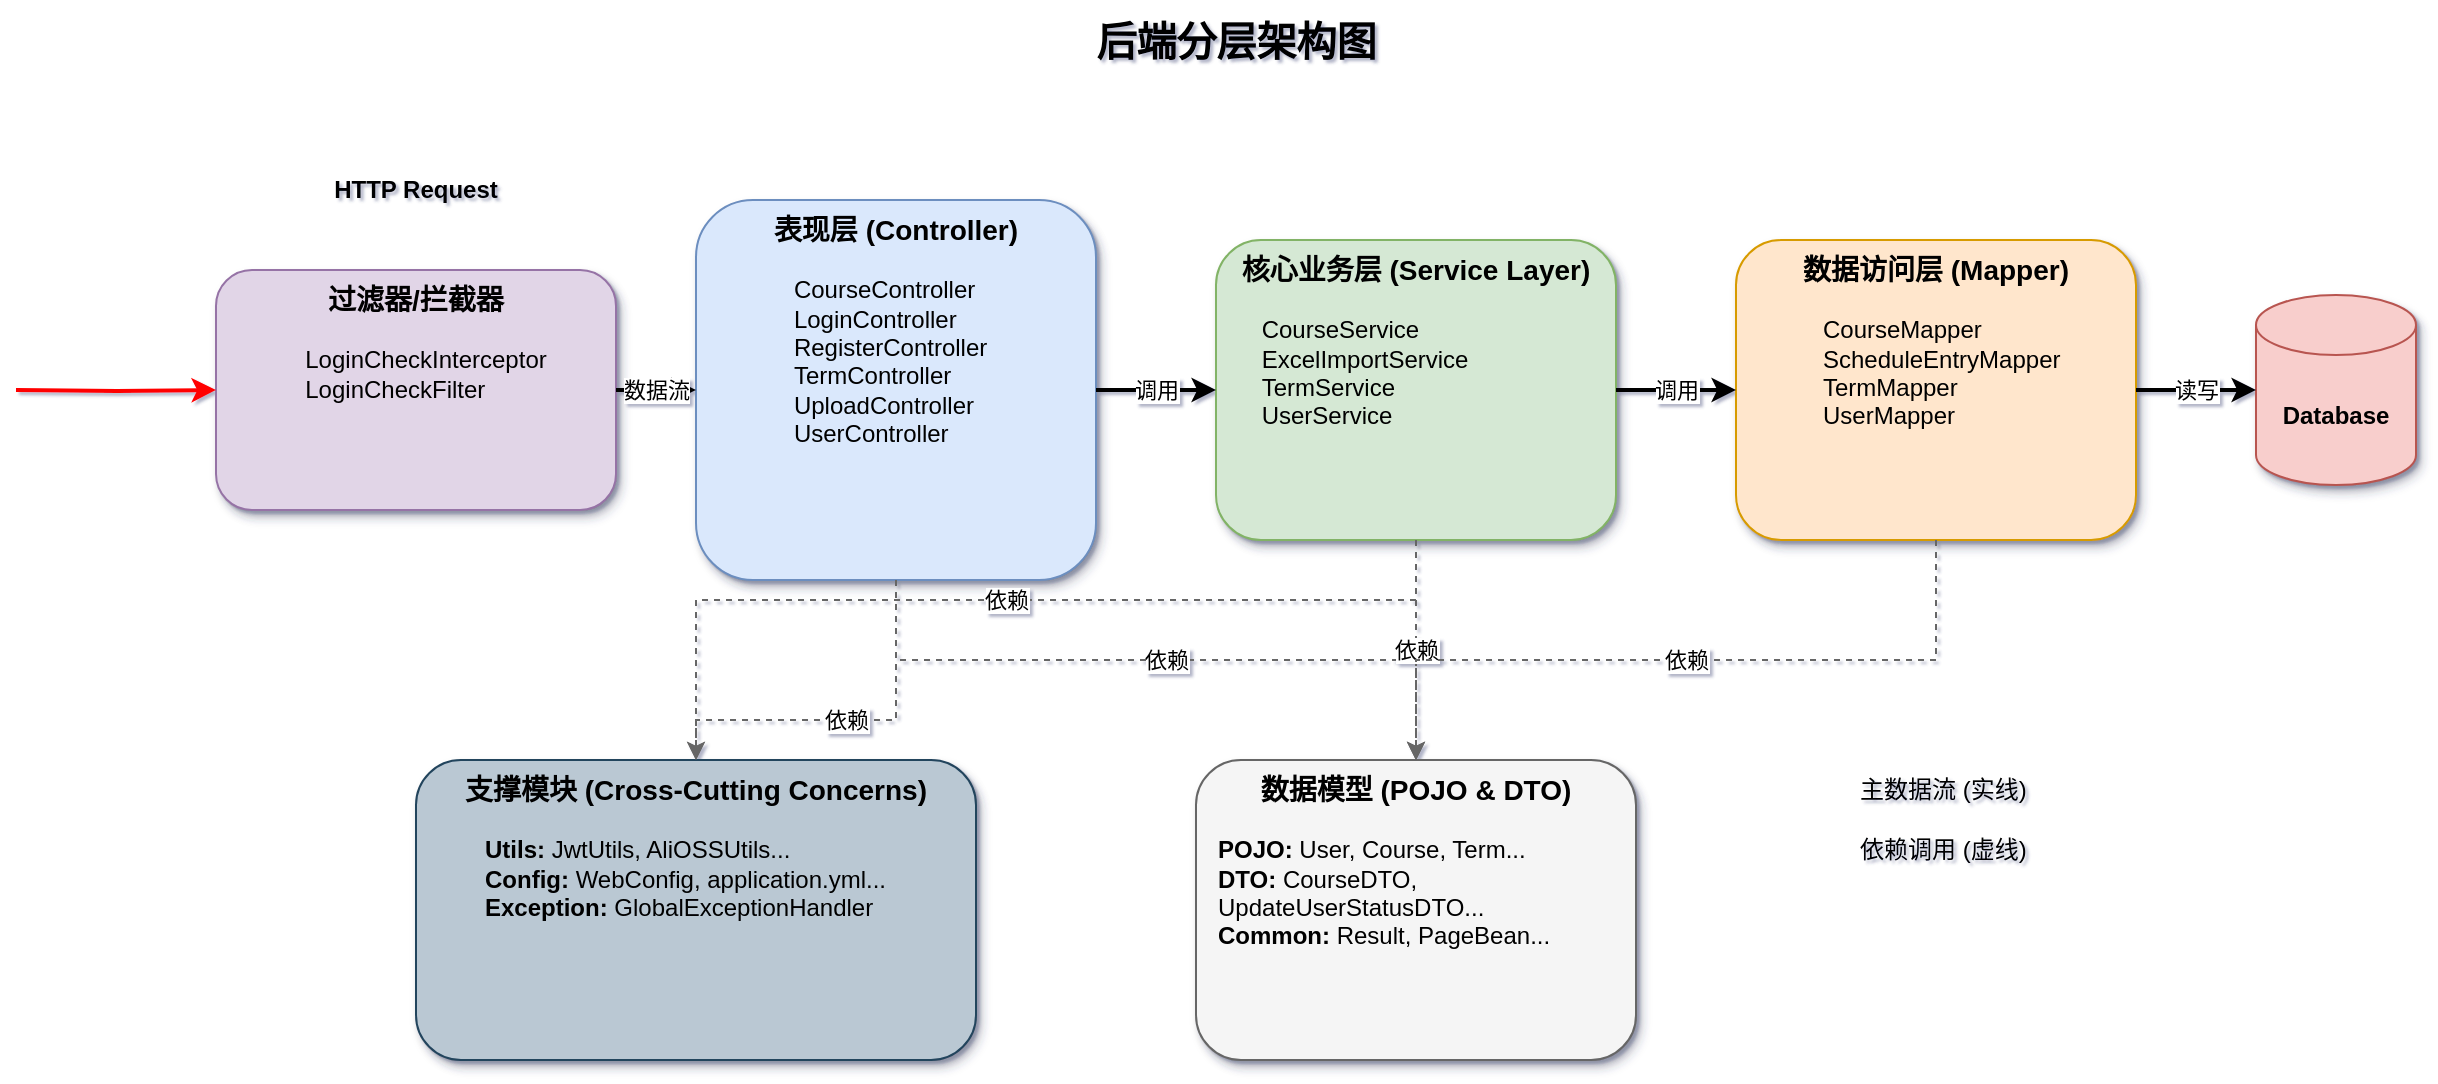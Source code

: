 <mxfile version="27.2.0">
  <diagram name="Center-Out-Architecture" id="f7b1e4c0-2b88-5d1e-c39f-6a30g0f4e978">
    <mxGraphModel dx="2772" dy="842" grid="1" gridSize="10" guides="1" tooltips="1" connect="1" arrows="1" fold="1" page="1" pageScale="1" pageWidth="1654" pageHeight="1169" background="#FFFFFF" math="0" shadow="1">
      <root>
        <mxCell id="0" />
        <mxCell id="1" parent="0" />
        <mxCell id="title" value="后端分层架构图&amp;nbsp;" style="text;html=1;strokeColor=none;fillColor=none;align=center;verticalAlign=middle;whiteSpace=wrap;rounded=0;fontSize=20;fontStyle=1;" parent="1" vertex="1">
          <mxGeometry x="320" y="120" width="440" height="40" as="geometry" />
        </mxCell>
        <mxCell id="c-service" value="&lt;b style=&quot;font-size: 14px;&quot;&gt;核心业务层 (Service Layer)&lt;/b&gt;&lt;br&gt;&lt;div style=&quot;text-align: left; margin-left: 10px;&quot;&gt;&lt;br&gt;CourseService&lt;br&gt;ExcelImportService&lt;br&gt;TermService&lt;br&gt;UserService&lt;/div&gt;" style="rounded=1;whiteSpace=wrap;html=1;fillColor=#d5e8d4;strokeColor=#82b366;shadow=1;align=center;verticalAlign=top;" parent="1" vertex="1">
          <mxGeometry x="527" y="240" width="200" height="150" as="geometry" />
        </mxCell>
        <mxCell id="c-controller" value="&lt;b style=&quot;font-size: 14px;&quot;&gt;表现层 (Controller)&lt;/b&gt;&lt;br&gt;&lt;div style=&quot;text-align: left; margin-left: 10px;&quot;&gt;&lt;br&gt;CourseController&lt;br&gt;LoginController&lt;br&gt;RegisterController&lt;br&gt;TermController&lt;br&gt;UploadController&lt;br&gt;UserController&lt;/div&gt;" style="rounded=1;whiteSpace=wrap;html=1;fillColor=#dae8fc;strokeColor=#6c8ebf;shadow=1;align=center;verticalAlign=top;" parent="1" vertex="1">
          <mxGeometry x="267" y="220" width="200" height="190" as="geometry" />
        </mxCell>
        <mxCell id="c-mapper" value="&lt;b style=&quot;font-size: 14px;&quot;&gt;数据访问层 (Mapper)&lt;/b&gt;&lt;br&gt;&lt;div style=&quot;text-align: left; margin-left: 10px;&quot;&gt;&lt;br&gt;CourseMapper&lt;br&gt;ScheduleEntryMapper&lt;br&gt;TermMapper&lt;br&gt;UserMapper&lt;/div&gt;" style="rounded=1;whiteSpace=wrap;html=1;fillColor=#ffe6cc;strokeColor=#d79b00;shadow=1;align=center;verticalAlign=top;" parent="1" vertex="1">
          <mxGeometry x="787" y="240" width="200" height="150" as="geometry" />
        </mxCell>
        <mxCell id="c-filters" value="&lt;b style=&quot;font-size: 14px;&quot;&gt;过滤器/拦截器&lt;/b&gt;&lt;br&gt;&lt;div style=&quot;text-align: left; margin-left: 10px;&quot;&gt;&lt;br&gt;LoginCheckInterceptor&lt;br&gt;LoginCheckFilter&lt;/div&gt;" style="rounded=1;whiteSpace=wrap;html=1;fillColor=#e1d5e7;strokeColor=#9673a6;shadow=1;align=center;verticalAlign=top;" parent="1" vertex="1">
          <mxGeometry x="27" y="255" width="200" height="120" as="geometry" />
        </mxCell>
        <mxCell id="db-symbol" value="&lt;b&gt;Database&lt;/b&gt;" style="shape=cylinder3;whiteSpace=wrap;html=1;boundedLbl=1;backgroundOutline=1;size=15;fillColor=#f8cecc;strokeColor=#b85450;shadow=1;" parent="1" vertex="1">
          <mxGeometry x="1047" y="267.5" width="80" height="95" as="geometry" />
        </mxCell>
        <mxCell id="arrow-flow-1" value="数据流" style="edgeStyle=orthogonalEdgeStyle;rounded=0;orthogonalLoop=1;jettySize=auto;html=1;endArrow=classic;endFill=1;strokeWidth=2;" parent="1" source="c-filters" target="c-controller" edge="1">
          <mxGeometry relative="1" as="geometry" />
        </mxCell>
        <mxCell id="arrow-flow-2" value="调用" style="edgeStyle=orthogonalEdgeStyle;rounded=0;orthogonalLoop=1;jettySize=auto;html=1;endArrow=classic;endFill=1;strokeWidth=2;" parent="1" source="c-controller" target="c-service" edge="1">
          <mxGeometry relative="1" as="geometry" />
        </mxCell>
        <mxCell id="arrow-flow-3" value="调用" style="edgeStyle=orthogonalEdgeStyle;rounded=0;orthogonalLoop=1;jettySize=auto;html=1;endArrow=classic;endFill=1;strokeWidth=2;" parent="1" source="c-service" target="c-mapper" edge="1">
          <mxGeometry relative="1" as="geometry" />
        </mxCell>
        <mxCell id="arrow-flow-4" value="读写" style="edgeStyle=orthogonalEdgeStyle;rounded=0;orthogonalLoop=1;jettySize=auto;html=1;endArrow=classic;endFill=1;strokeWidth=2;" parent="1" source="c-mapper" target="db-symbol" edge="1">
          <mxGeometry relative="1" as="geometry" />
        </mxCell>
        <mxCell id="c-data-models" value="&lt;b style=&quot;font-size: 14px;&quot;&gt;数据模型 (POJO &amp;amp; DTO)&lt;/b&gt;&lt;br&gt;&lt;div style=&quot;text-align: left; margin-left: 10px;&quot;&gt;&lt;br&gt;&lt;b&gt;POJO:&lt;/b&gt; User, Course, Term...&lt;br&gt;&lt;b&gt;DTO:&lt;/b&gt; CourseDTO, UpdateUserStatusDTO...&lt;br&gt;&lt;b&gt;Common:&lt;/b&gt; Result, PageBean...&lt;/div&gt;" style="rounded=1;whiteSpace=wrap;html=1;fillColor=#f5f5f5;strokeColor=#666666;shadow=1;align=center;verticalAlign=top;" parent="1" vertex="1">
          <mxGeometry x="517" y="500" width="220" height="150" as="geometry" />
        </mxCell>
        <mxCell id="c-support" value="&lt;b style=&quot;font-size: 14px;&quot;&gt;支撑模块 (Cross-Cutting Concerns)&lt;/b&gt;&lt;br&gt;&lt;div style=&quot;text-align: left; margin-left: 10px;&quot;&gt;&lt;br&gt;&lt;b&gt;Utils:&lt;/b&gt; JwtUtils, AliOSSUtils...&lt;br&gt;&lt;b&gt;Config:&lt;/b&gt; WebConfig, application.yml...&lt;br&gt;&lt;b&gt;Exception:&lt;/b&gt; GlobalExceptionHandler&lt;/div&gt;" style="rounded=1;whiteSpace=wrap;html=1;fillColor=#bac8d3;strokeColor=#23445d;shadow=1;align=center;verticalAlign=top;" parent="1" vertex="1">
          <mxGeometry x="127" y="500" width="280" height="150" as="geometry" />
        </mxCell>
        <mxCell id="arrow-dep-1" value="依赖" style="edgeStyle=orthogonalEdgeStyle;rounded=0;orthogonalLoop=1;jettySize=auto;html=1;endArrow=classic;endFill=1;strokeColor=#666666;dashed=1;" parent="1" source="c-controller" target="c-data-models" edge="1">
          <mxGeometry relative="1" as="geometry">
            <Array as="points">
              <mxPoint x="367" y="450" />
              <mxPoint x="627" y="450" />
            </Array>
          </mxGeometry>
        </mxCell>
        <mxCell id="arrow-dep-2" value="依赖" style="edgeStyle=orthogonalEdgeStyle;rounded=0;orthogonalLoop=1;jettySize=auto;html=1;endArrow=classic;endFill=1;strokeColor=#666666;dashed=1;" parent="1" source="c-service" target="c-data-models" edge="1">
          <mxGeometry relative="1" as="geometry" />
        </mxCell>
        <mxCell id="arrow-dep-3" value="依赖" style="edgeStyle=orthogonalEdgeStyle;rounded=0;orthogonalLoop=1;jettySize=auto;html=1;endArrow=classic;endFill=1;strokeColor=#666666;dashed=1;" parent="1" source="c-mapper" target="c-data-models" edge="1">
          <mxGeometry relative="1" as="geometry">
            <Array as="points">
              <mxPoint x="887" y="450" />
              <mxPoint x="627" y="450" />
            </Array>
          </mxGeometry>
        </mxCell>
        <mxCell id="arrow-dep-4" value="依赖" style="edgeStyle=orthogonalEdgeStyle;rounded=0;orthogonalLoop=1;jettySize=auto;html=1;endArrow=classic;endFill=1;strokeColor=#666666;dashed=1;" parent="1" source="c-service" target="c-support" edge="1">
          <mxGeometry relative="1" as="geometry">
            <Array as="points">
              <mxPoint x="627" y="420" />
              <mxPoint x="267" y="420" />
            </Array>
          </mxGeometry>
        </mxCell>
        <mxCell id="arrow-dep-5" value="依赖" style="edgeStyle=orthogonalEdgeStyle;rounded=0;orthogonalLoop=1;jettySize=auto;html=1;endArrow=classic;endFill=1;strokeColor=#666666;dashed=1;" parent="1" source="c-controller" target="c-support" edge="1">
          <mxGeometry relative="1" as="geometry">
            <mxPoint x="367" y="410" as="sourcePoint" />
            <Array as="points">
              <mxPoint x="367" y="480" />
              <mxPoint x="267" y="480" />
            </Array>
          </mxGeometry>
        </mxCell>
        <mxCell id="req-label" value="HTTP Request" style="text;html=1;strokeColor=none;fillColor=none;align=center;verticalAlign=middle;whiteSpace=wrap;rounded=0;fontSize=12;fontStyle=1;" parent="1" vertex="1">
          <mxGeometry x="77" y="200" width="100" height="30" as="geometry" />
        </mxCell>
        <mxCell id="arrow-request-in" style="edgeStyle=orthogonalEdgeStyle;rounded=0;orthogonalLoop=1;jettySize=auto;html=1;endArrow=classic;endFill=1;strokeWidth=2;strokeColor=#FF0000;" parent="1" target="c-filters" edge="1">
          <mxGeometry relative="1" as="geometry">
            <mxPoint x="-73" y="315" as="sourcePoint" />
          </mxGeometry>
        </mxCell>
        <mxCell id="main_flow_label" value="主数据流 (实线)" style="text;html=1;strokeColor=none;fillColor=none;align=left;verticalAlign=middle;whiteSpace=wrap;rounded=0;fontSize=12;" parent="1" vertex="1">
          <mxGeometry x="847" y="500" width="150" height="30" as="geometry" />
        </mxCell>
        <mxCell id="dep_flow_label" value="依赖调用 (虚线)" style="text;html=1;strokeColor=none;fillColor=none;align=left;verticalAlign=middle;whiteSpace=wrap;rounded=0;fontSize=12;" parent="1" vertex="1">
          <mxGeometry x="847" y="530" width="150" height="30" as="geometry" />
        </mxCell>
      </root>
    </mxGraphModel>
  </diagram>
</mxfile>
